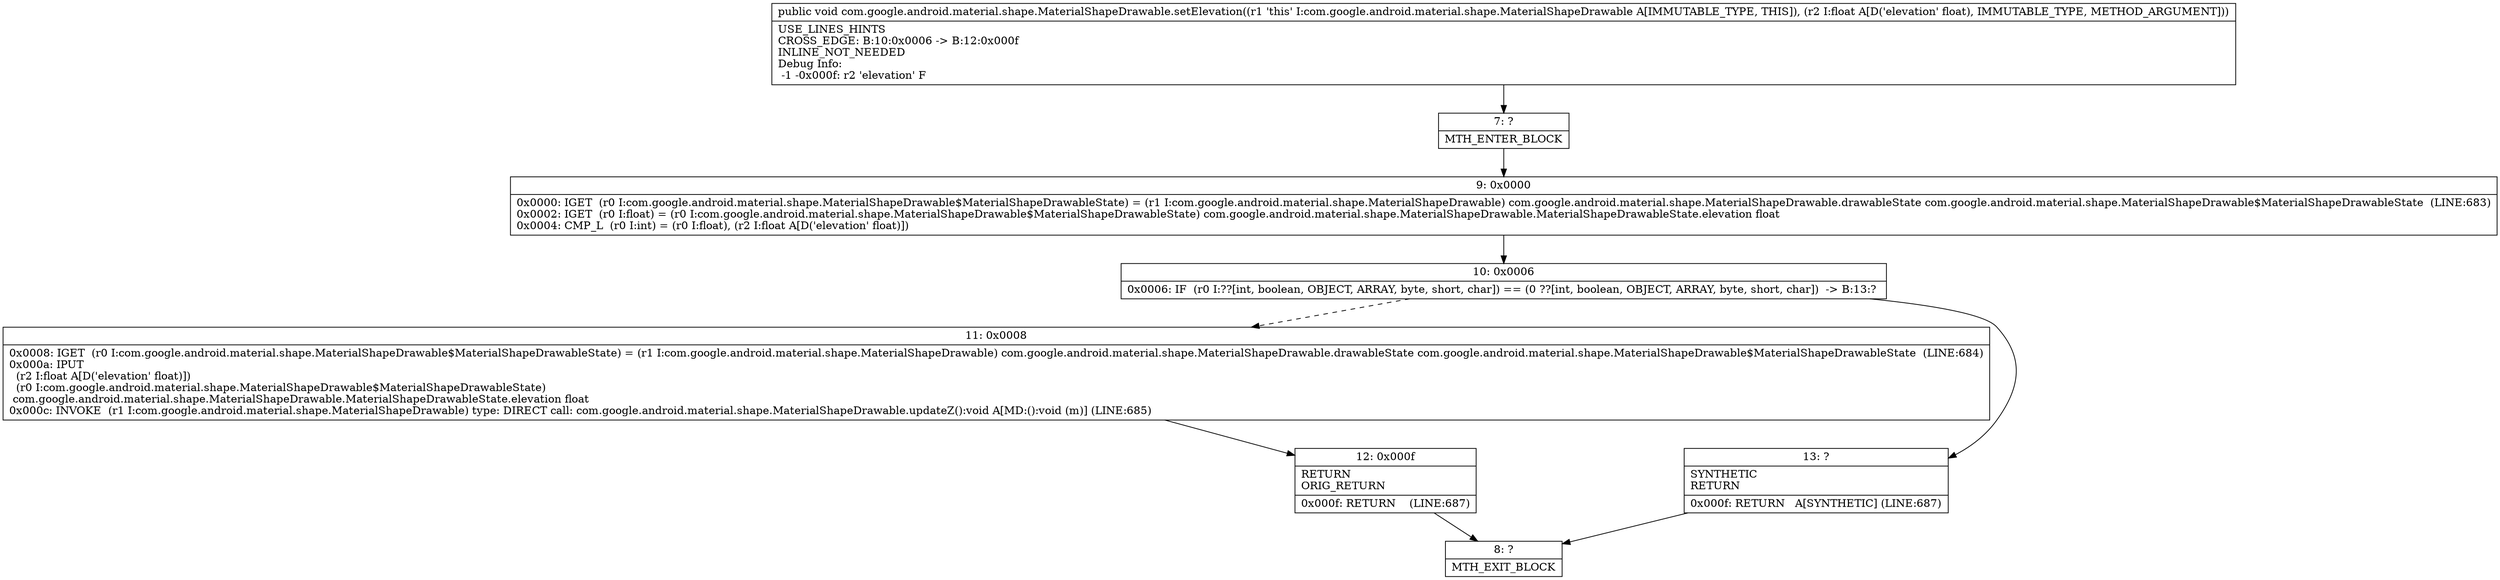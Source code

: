 digraph "CFG forcom.google.android.material.shape.MaterialShapeDrawable.setElevation(F)V" {
Node_7 [shape=record,label="{7\:\ ?|MTH_ENTER_BLOCK\l}"];
Node_9 [shape=record,label="{9\:\ 0x0000|0x0000: IGET  (r0 I:com.google.android.material.shape.MaterialShapeDrawable$MaterialShapeDrawableState) = (r1 I:com.google.android.material.shape.MaterialShapeDrawable) com.google.android.material.shape.MaterialShapeDrawable.drawableState com.google.android.material.shape.MaterialShapeDrawable$MaterialShapeDrawableState  (LINE:683)\l0x0002: IGET  (r0 I:float) = (r0 I:com.google.android.material.shape.MaterialShapeDrawable$MaterialShapeDrawableState) com.google.android.material.shape.MaterialShapeDrawable.MaterialShapeDrawableState.elevation float \l0x0004: CMP_L  (r0 I:int) = (r0 I:float), (r2 I:float A[D('elevation' float)]) \l}"];
Node_10 [shape=record,label="{10\:\ 0x0006|0x0006: IF  (r0 I:??[int, boolean, OBJECT, ARRAY, byte, short, char]) == (0 ??[int, boolean, OBJECT, ARRAY, byte, short, char])  \-\> B:13:? \l}"];
Node_11 [shape=record,label="{11\:\ 0x0008|0x0008: IGET  (r0 I:com.google.android.material.shape.MaterialShapeDrawable$MaterialShapeDrawableState) = (r1 I:com.google.android.material.shape.MaterialShapeDrawable) com.google.android.material.shape.MaterialShapeDrawable.drawableState com.google.android.material.shape.MaterialShapeDrawable$MaterialShapeDrawableState  (LINE:684)\l0x000a: IPUT  \l  (r2 I:float A[D('elevation' float)])\l  (r0 I:com.google.android.material.shape.MaterialShapeDrawable$MaterialShapeDrawableState)\l com.google.android.material.shape.MaterialShapeDrawable.MaterialShapeDrawableState.elevation float \l0x000c: INVOKE  (r1 I:com.google.android.material.shape.MaterialShapeDrawable) type: DIRECT call: com.google.android.material.shape.MaterialShapeDrawable.updateZ():void A[MD:():void (m)] (LINE:685)\l}"];
Node_12 [shape=record,label="{12\:\ 0x000f|RETURN\lORIG_RETURN\l|0x000f: RETURN    (LINE:687)\l}"];
Node_8 [shape=record,label="{8\:\ ?|MTH_EXIT_BLOCK\l}"];
Node_13 [shape=record,label="{13\:\ ?|SYNTHETIC\lRETURN\l|0x000f: RETURN   A[SYNTHETIC] (LINE:687)\l}"];
MethodNode[shape=record,label="{public void com.google.android.material.shape.MaterialShapeDrawable.setElevation((r1 'this' I:com.google.android.material.shape.MaterialShapeDrawable A[IMMUTABLE_TYPE, THIS]), (r2 I:float A[D('elevation' float), IMMUTABLE_TYPE, METHOD_ARGUMENT]))  | USE_LINES_HINTS\lCROSS_EDGE: B:10:0x0006 \-\> B:12:0x000f\lINLINE_NOT_NEEDED\lDebug Info:\l  \-1 \-0x000f: r2 'elevation' F\l}"];
MethodNode -> Node_7;Node_7 -> Node_9;
Node_9 -> Node_10;
Node_10 -> Node_11[style=dashed];
Node_10 -> Node_13;
Node_11 -> Node_12;
Node_12 -> Node_8;
Node_13 -> Node_8;
}

